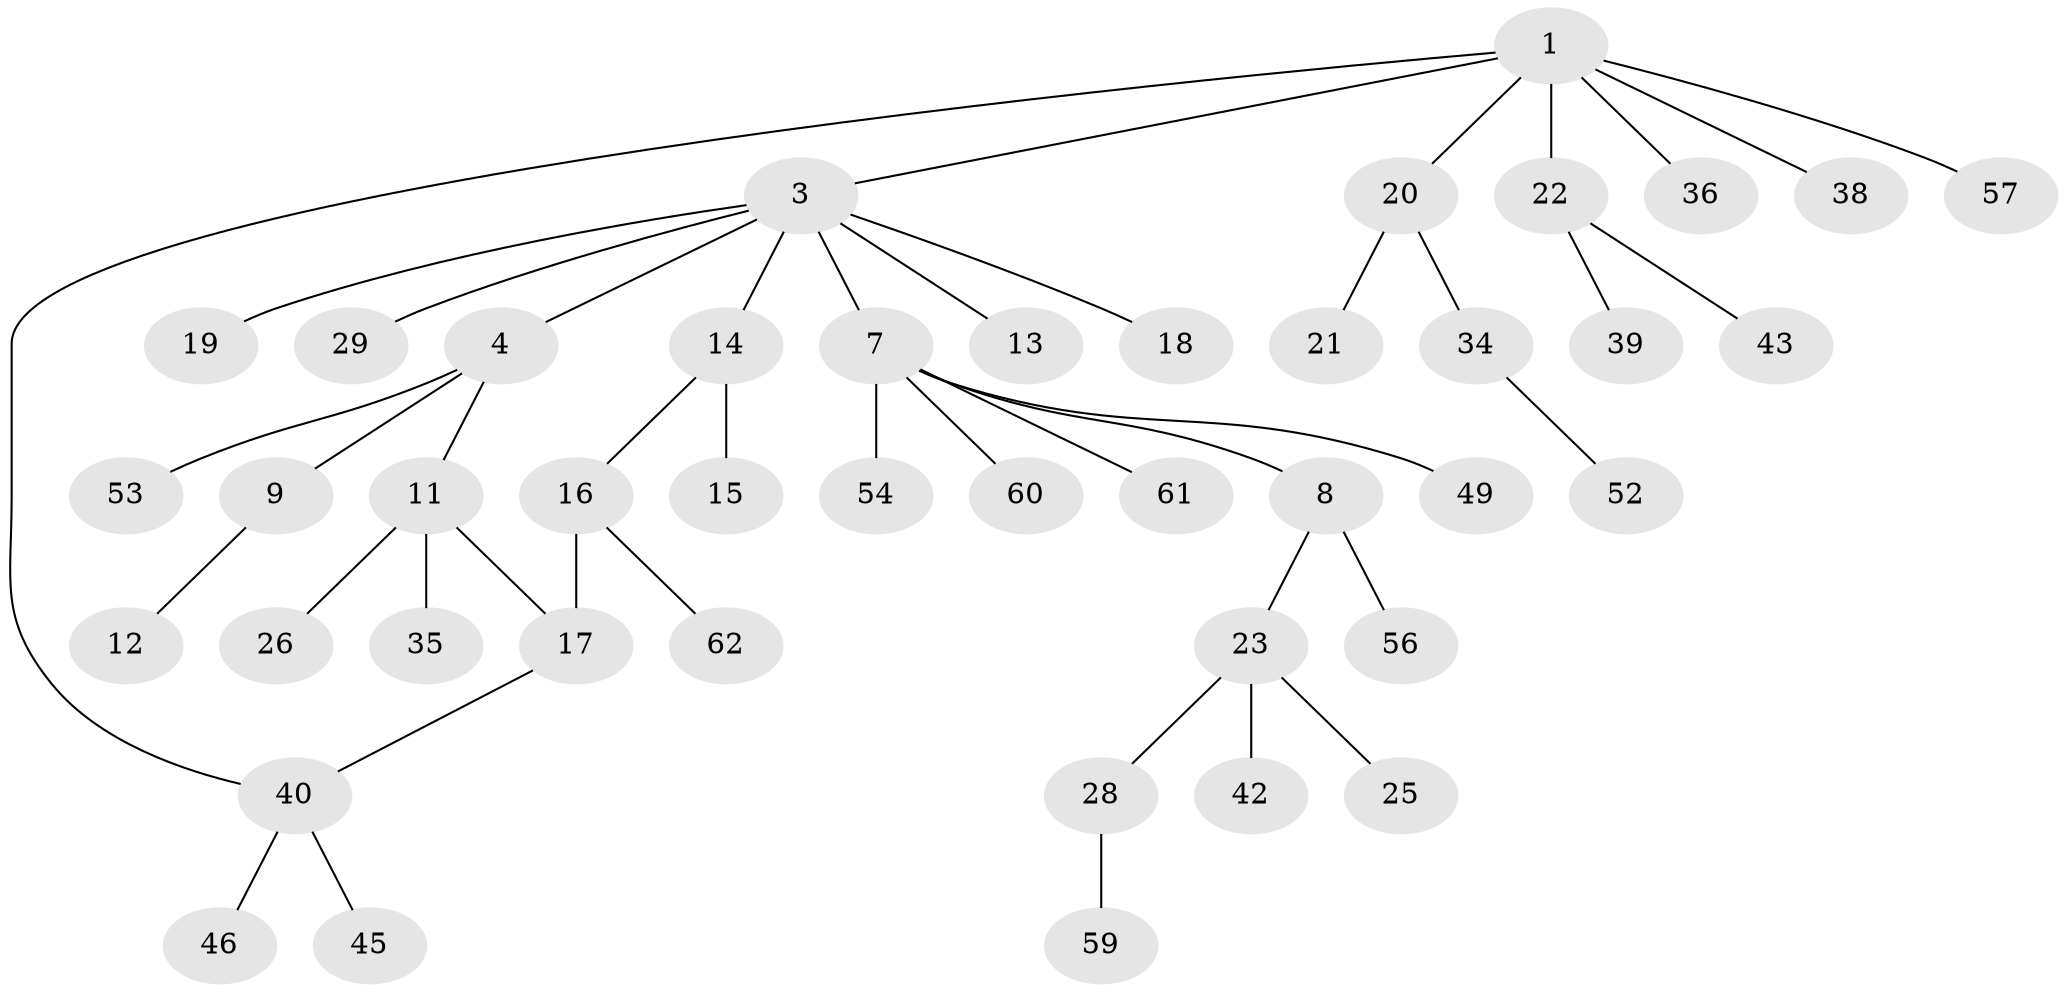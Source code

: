 // original degree distribution, {7: 0.03225806451612903, 2: 0.22580645161290322, 3: 0.1774193548387097, 4: 0.06451612903225806, 1: 0.4838709677419355, 5: 0.016129032258064516}
// Generated by graph-tools (version 1.1) at 2025/10/02/27/25 16:10:55]
// undirected, 43 vertices, 44 edges
graph export_dot {
graph [start="1"]
  node [color=gray90,style=filled];
  1 [super="+2"];
  3 [super="+5"];
  4 [super="+6"];
  7 [super="+10"];
  8 [super="+30"];
  9 [super="+37"];
  11 [super="+32"];
  12 [super="+31"];
  13;
  14;
  15 [super="+58"];
  16 [super="+48"];
  17 [super="+24"];
  18 [super="+44"];
  19;
  20;
  21 [super="+51"];
  22 [super="+27"];
  23 [super="+33"];
  25;
  26;
  28;
  29 [super="+47"];
  34 [super="+50"];
  35;
  36;
  38;
  39 [super="+41"];
  40 [super="+55"];
  42;
  43;
  45;
  46;
  49;
  52;
  53;
  54;
  56;
  57;
  59;
  60;
  61;
  62;
  1 -- 3;
  1 -- 20;
  1 -- 22;
  1 -- 36;
  1 -- 57;
  1 -- 40;
  1 -- 38;
  3 -- 4;
  3 -- 14;
  3 -- 18;
  3 -- 19;
  3 -- 29;
  3 -- 13;
  3 -- 7;
  4 -- 9;
  4 -- 11;
  4 -- 53;
  7 -- 8;
  7 -- 49;
  7 -- 60;
  7 -- 61;
  7 -- 54;
  8 -- 23;
  8 -- 56;
  9 -- 12;
  11 -- 26;
  11 -- 35;
  11 -- 17;
  14 -- 15;
  14 -- 16;
  16 -- 17;
  16 -- 62;
  17 -- 40;
  20 -- 21;
  20 -- 34;
  22 -- 43;
  22 -- 39;
  23 -- 25;
  23 -- 28;
  23 -- 42;
  28 -- 59;
  34 -- 52;
  40 -- 45;
  40 -- 46;
}
